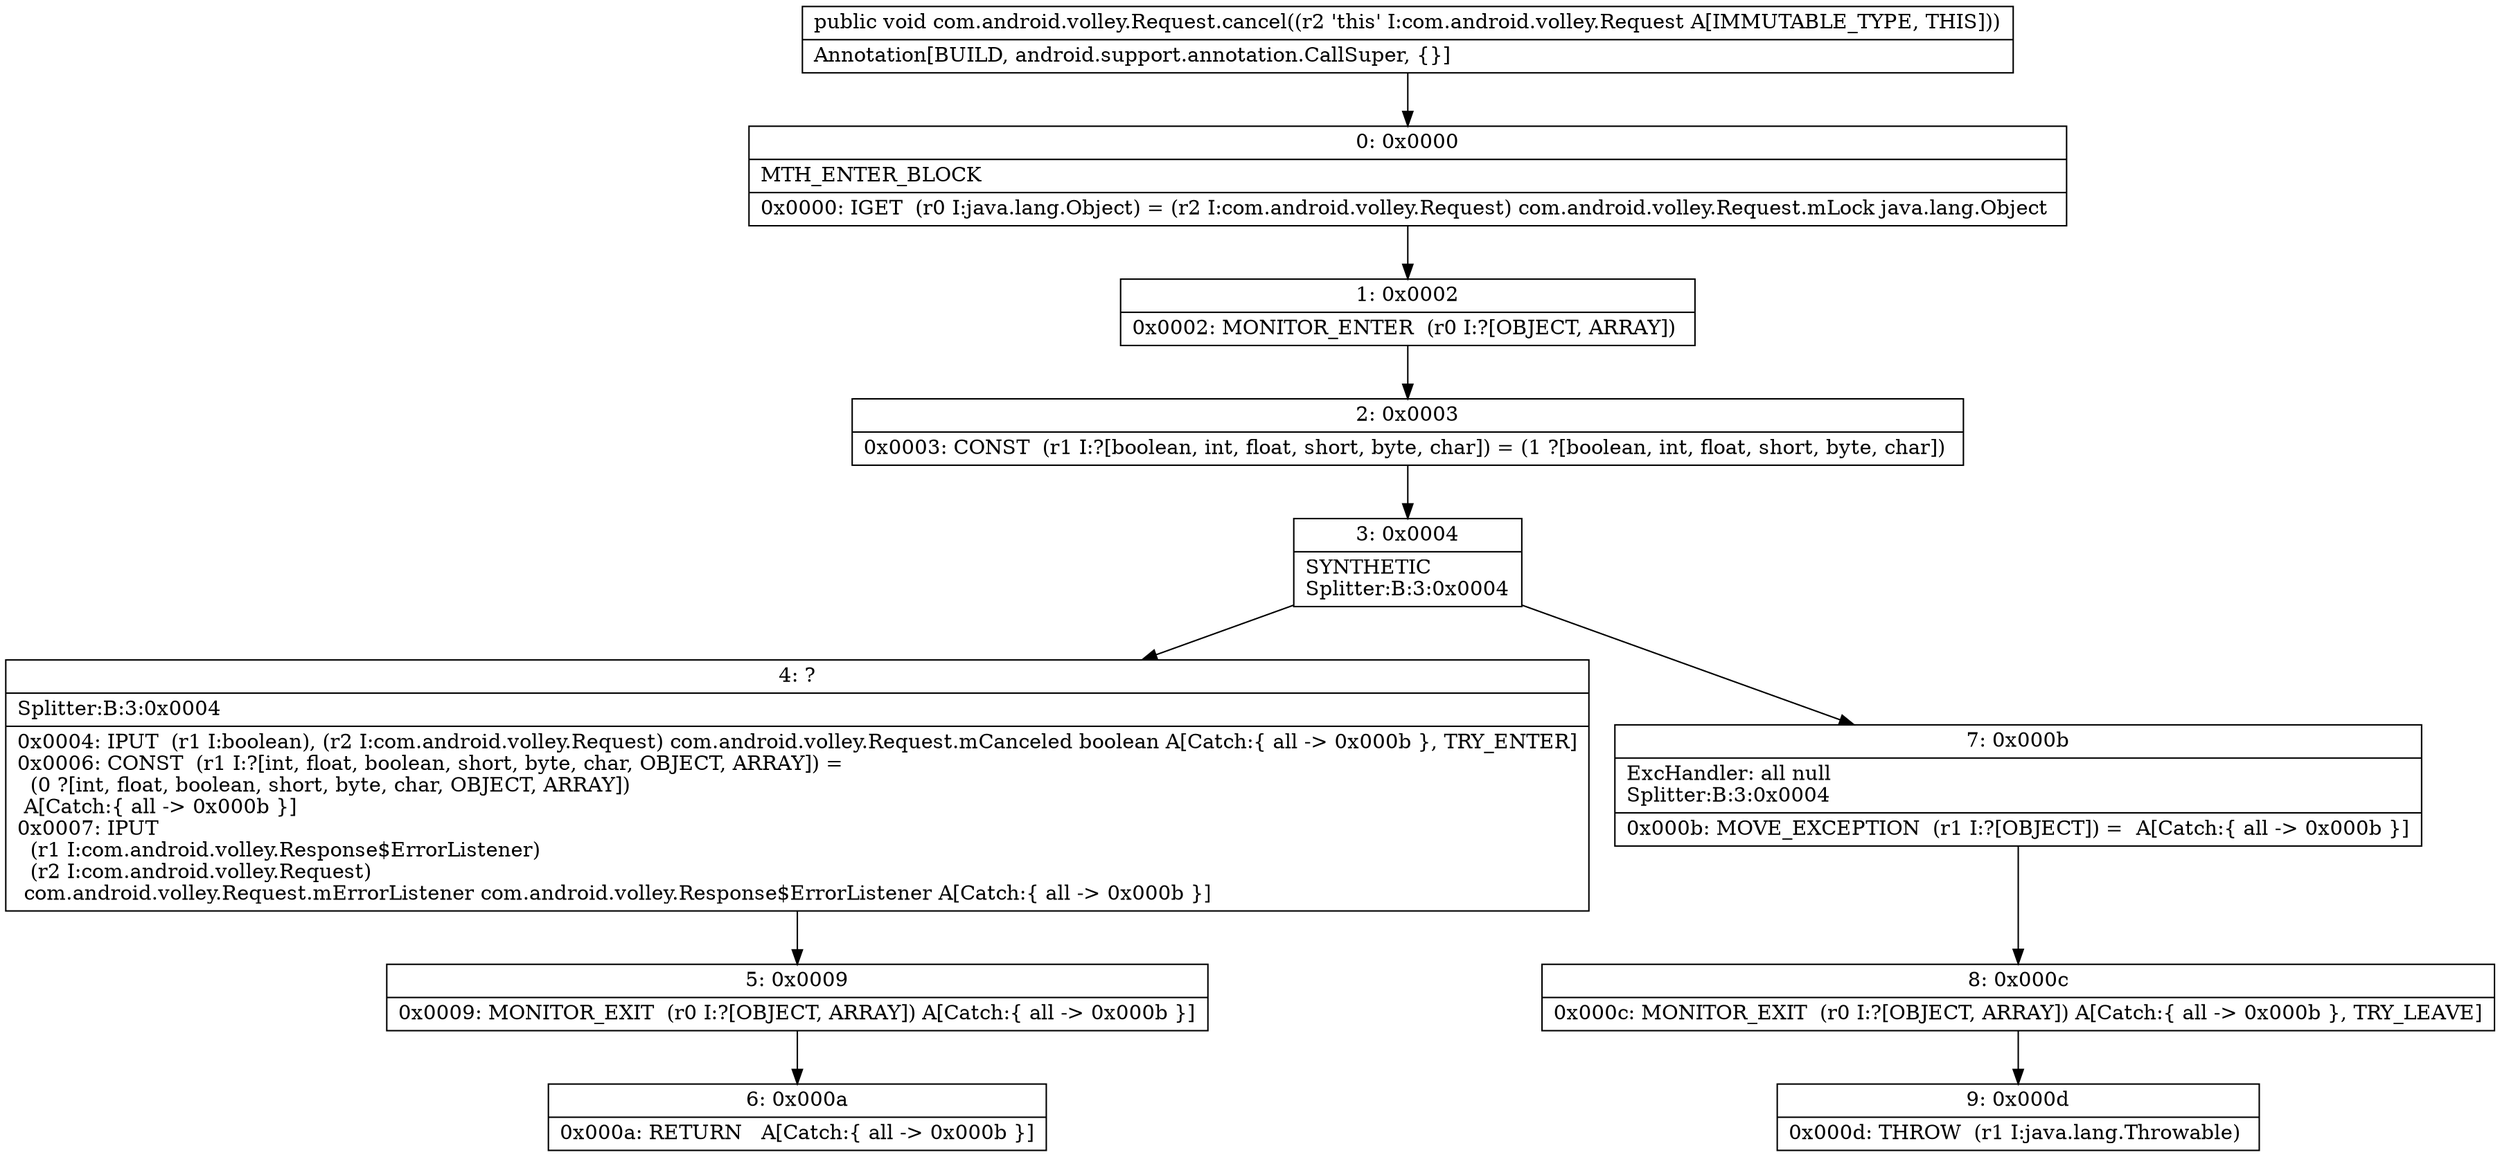 digraph "CFG forcom.android.volley.Request.cancel()V" {
Node_0 [shape=record,label="{0\:\ 0x0000|MTH_ENTER_BLOCK\l|0x0000: IGET  (r0 I:java.lang.Object) = (r2 I:com.android.volley.Request) com.android.volley.Request.mLock java.lang.Object \l}"];
Node_1 [shape=record,label="{1\:\ 0x0002|0x0002: MONITOR_ENTER  (r0 I:?[OBJECT, ARRAY]) \l}"];
Node_2 [shape=record,label="{2\:\ 0x0003|0x0003: CONST  (r1 I:?[boolean, int, float, short, byte, char]) = (1 ?[boolean, int, float, short, byte, char]) \l}"];
Node_3 [shape=record,label="{3\:\ 0x0004|SYNTHETIC\lSplitter:B:3:0x0004\l}"];
Node_4 [shape=record,label="{4\:\ ?|Splitter:B:3:0x0004\l|0x0004: IPUT  (r1 I:boolean), (r2 I:com.android.volley.Request) com.android.volley.Request.mCanceled boolean A[Catch:\{ all \-\> 0x000b \}, TRY_ENTER]\l0x0006: CONST  (r1 I:?[int, float, boolean, short, byte, char, OBJECT, ARRAY]) = \l  (0 ?[int, float, boolean, short, byte, char, OBJECT, ARRAY])\l A[Catch:\{ all \-\> 0x000b \}]\l0x0007: IPUT  \l  (r1 I:com.android.volley.Response$ErrorListener)\l  (r2 I:com.android.volley.Request)\l com.android.volley.Request.mErrorListener com.android.volley.Response$ErrorListener A[Catch:\{ all \-\> 0x000b \}]\l}"];
Node_5 [shape=record,label="{5\:\ 0x0009|0x0009: MONITOR_EXIT  (r0 I:?[OBJECT, ARRAY]) A[Catch:\{ all \-\> 0x000b \}]\l}"];
Node_6 [shape=record,label="{6\:\ 0x000a|0x000a: RETURN   A[Catch:\{ all \-\> 0x000b \}]\l}"];
Node_7 [shape=record,label="{7\:\ 0x000b|ExcHandler: all null\lSplitter:B:3:0x0004\l|0x000b: MOVE_EXCEPTION  (r1 I:?[OBJECT]) =  A[Catch:\{ all \-\> 0x000b \}]\l}"];
Node_8 [shape=record,label="{8\:\ 0x000c|0x000c: MONITOR_EXIT  (r0 I:?[OBJECT, ARRAY]) A[Catch:\{ all \-\> 0x000b \}, TRY_LEAVE]\l}"];
Node_9 [shape=record,label="{9\:\ 0x000d|0x000d: THROW  (r1 I:java.lang.Throwable) \l}"];
MethodNode[shape=record,label="{public void com.android.volley.Request.cancel((r2 'this' I:com.android.volley.Request A[IMMUTABLE_TYPE, THIS]))  | Annotation[BUILD, android.support.annotation.CallSuper, \{\}]\l}"];
MethodNode -> Node_0;
Node_0 -> Node_1;
Node_1 -> Node_2;
Node_2 -> Node_3;
Node_3 -> Node_4;
Node_3 -> Node_7;
Node_4 -> Node_5;
Node_5 -> Node_6;
Node_7 -> Node_8;
Node_8 -> Node_9;
}

